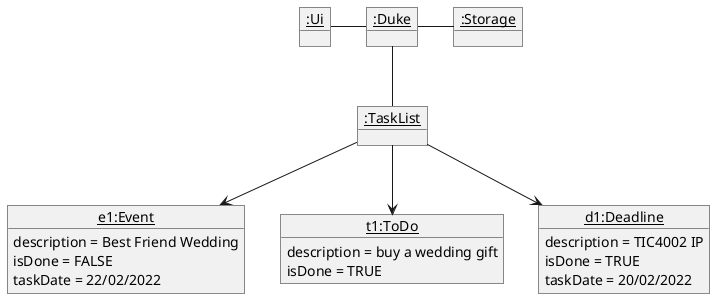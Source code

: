 @startuml
'https://plantuml.com/object-diagram

object "<u>:Duke" As Duke
object "<u>:Ui" As Ui
object "<u>:TaskList" As TaskList
object "<u>:Storage" As Storage
object "<u>e1:Event" As Event {
description = Best Friend Wedding
isDone = FALSE
taskDate = 22/02/2022
}
object "<u>t1:ToDo" As ToDo{
description = buy a wedding gift
isDone = TRUE
}
object "<u>d1:Deadline" As Deadline{
description = TIC4002 IP
isDone = TRUE
taskDate = 20/02/2022
}

Ui - Duke
Duke  -- TaskList
Duke - Storage
TaskList --> Event
TaskList -->  ToDo
TaskList -->  Deadline



@enduml
